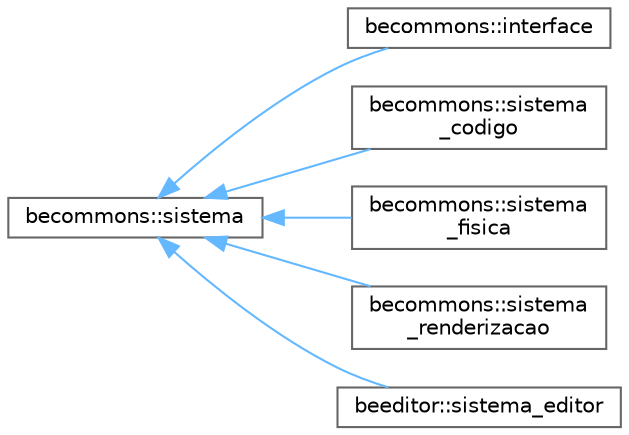 digraph "Graphical Class Hierarchy"
{
 // LATEX_PDF_SIZE
  bgcolor="transparent";
  edge [fontname=Helvetica,fontsize=10,labelfontname=Helvetica,labelfontsize=10];
  node [fontname=Helvetica,fontsize=10,shape=box,height=0.2,width=0.4];
  rankdir="LR";
  Node0 [id="Node000000",label="becommons::sistema",height=0.2,width=0.4,color="grey40", fillcolor="white", style="filled",URL="$structbecommons_1_1sistema.html",tooltip=" "];
  Node0 -> Node1 [id="edge21_Node000000_Node000001",dir="back",color="steelblue1",style="solid",tooltip=" "];
  Node1 [id="Node000001",label="becommons::interface",height=0.2,width=0.4,color="grey40", fillcolor="white", style="filled",URL="$structbecommons_1_1interface.html",tooltip=" "];
  Node0 -> Node2 [id="edge22_Node000000_Node000002",dir="back",color="steelblue1",style="solid",tooltip=" "];
  Node2 [id="Node000002",label="becommons::sistema\l_codigo",height=0.2,width=0.4,color="grey40", fillcolor="white", style="filled",URL="$structbecommons_1_1sistema__codigo.html",tooltip=" "];
  Node0 -> Node3 [id="edge23_Node000000_Node000003",dir="back",color="steelblue1",style="solid",tooltip=" "];
  Node3 [id="Node000003",label="becommons::sistema\l_fisica",height=0.2,width=0.4,color="grey40", fillcolor="white", style="filled",URL="$structbecommons_1_1sistema__fisica.html",tooltip=" "];
  Node0 -> Node4 [id="edge24_Node000000_Node000004",dir="back",color="steelblue1",style="solid",tooltip=" "];
  Node4 [id="Node000004",label="becommons::sistema\l_renderizacao",height=0.2,width=0.4,color="grey40", fillcolor="white", style="filled",URL="$structbecommons_1_1sistema__renderizacao.html",tooltip=" "];
  Node0 -> Node5 [id="edge25_Node000000_Node000005",dir="back",color="steelblue1",style="solid",tooltip=" "];
  Node5 [id="Node000005",label="beeditor::sistema_editor",height=0.2,width=0.4,color="grey40", fillcolor="white", style="filled",URL="$classbeeditor_1_1sistema__editor.html",tooltip=" "];
}
